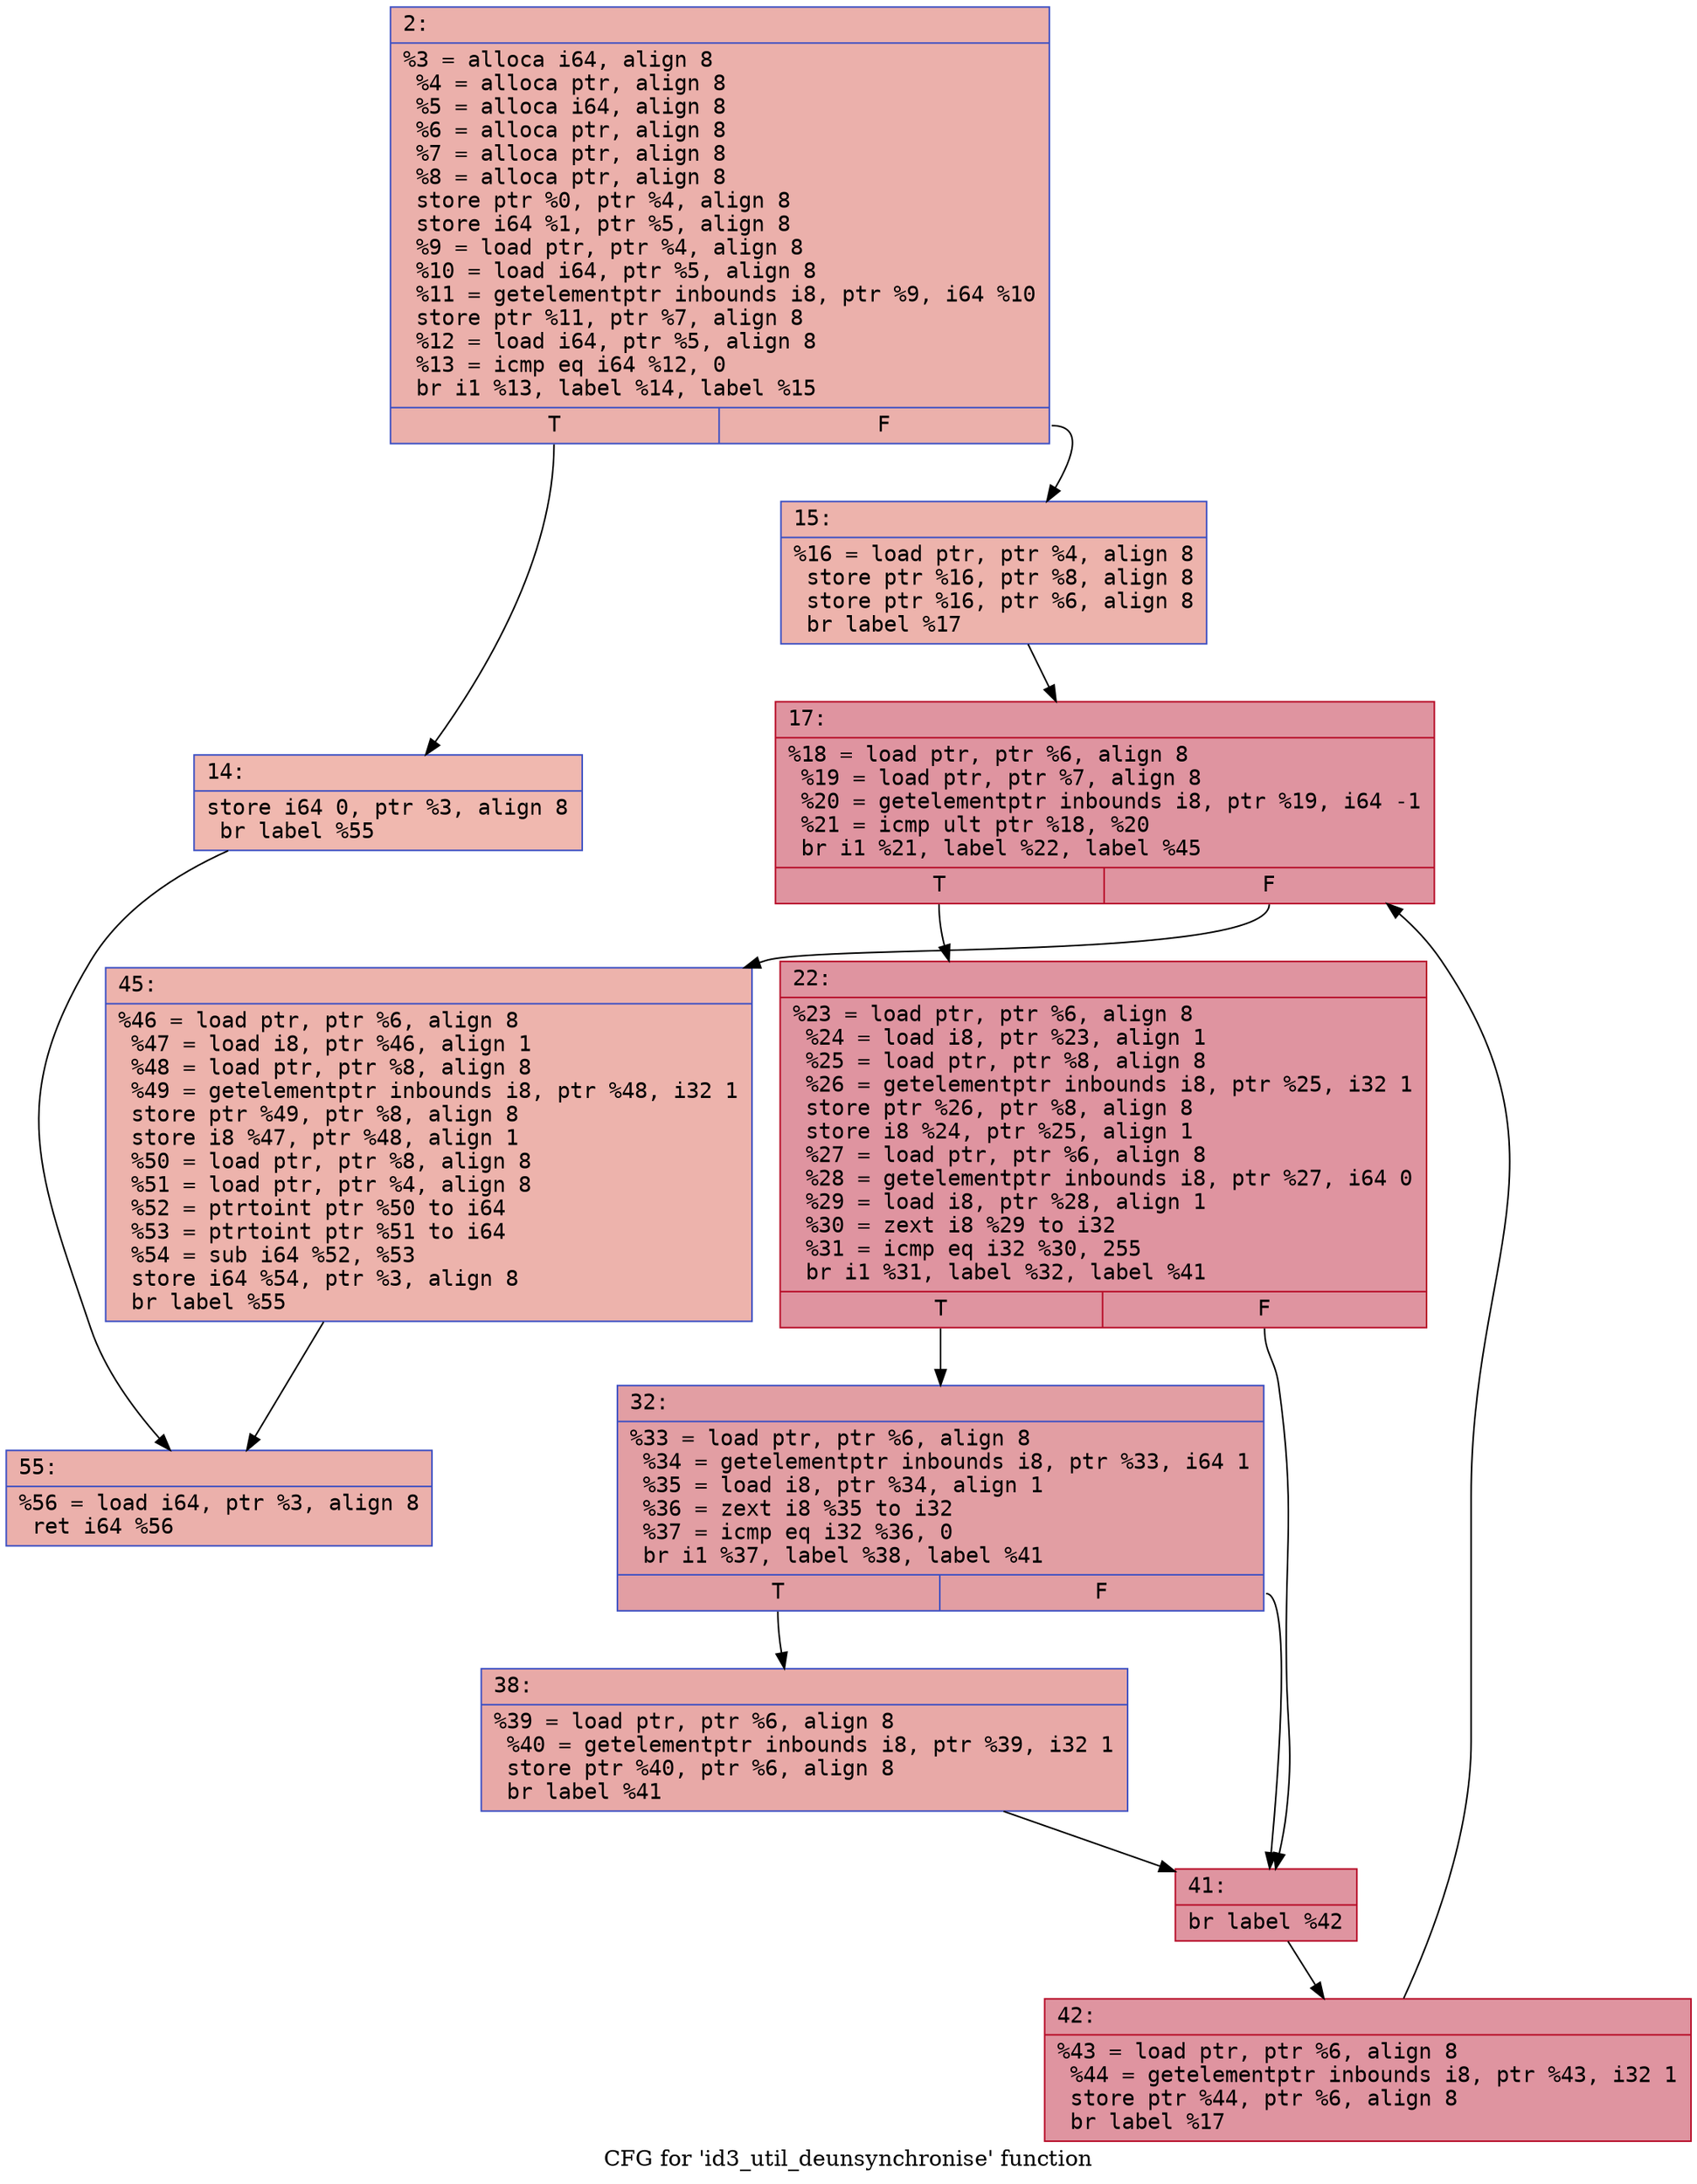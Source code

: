 digraph "CFG for 'id3_util_deunsynchronise' function" {
	label="CFG for 'id3_util_deunsynchronise' function";

	Node0x60000048a620 [shape=record,color="#3d50c3ff", style=filled, fillcolor="#d24b4070" fontname="Courier",label="{2:\l|  %3 = alloca i64, align 8\l  %4 = alloca ptr, align 8\l  %5 = alloca i64, align 8\l  %6 = alloca ptr, align 8\l  %7 = alloca ptr, align 8\l  %8 = alloca ptr, align 8\l  store ptr %0, ptr %4, align 8\l  store i64 %1, ptr %5, align 8\l  %9 = load ptr, ptr %4, align 8\l  %10 = load i64, ptr %5, align 8\l  %11 = getelementptr inbounds i8, ptr %9, i64 %10\l  store ptr %11, ptr %7, align 8\l  %12 = load i64, ptr %5, align 8\l  %13 = icmp eq i64 %12, 0\l  br i1 %13, label %14, label %15\l|{<s0>T|<s1>F}}"];
	Node0x60000048a620:s0 -> Node0x60000048a670[tooltip="2 -> 14\nProbability 37.50%" ];
	Node0x60000048a620:s1 -> Node0x60000048a6c0[tooltip="2 -> 15\nProbability 62.50%" ];
	Node0x60000048a670 [shape=record,color="#3d50c3ff", style=filled, fillcolor="#dc5d4a70" fontname="Courier",label="{14:\l|  store i64 0, ptr %3, align 8\l  br label %55\l}"];
	Node0x60000048a670 -> Node0x60000048a940[tooltip="14 -> 55\nProbability 100.00%" ];
	Node0x60000048a6c0 [shape=record,color="#3d50c3ff", style=filled, fillcolor="#d6524470" fontname="Courier",label="{15:\l|  %16 = load ptr, ptr %4, align 8\l  store ptr %16, ptr %8, align 8\l  store ptr %16, ptr %6, align 8\l  br label %17\l}"];
	Node0x60000048a6c0 -> Node0x60000048a710[tooltip="15 -> 17\nProbability 100.00%" ];
	Node0x60000048a710 [shape=record,color="#b70d28ff", style=filled, fillcolor="#b70d2870" fontname="Courier",label="{17:\l|  %18 = load ptr, ptr %6, align 8\l  %19 = load ptr, ptr %7, align 8\l  %20 = getelementptr inbounds i8, ptr %19, i64 -1\l  %21 = icmp ult ptr %18, %20\l  br i1 %21, label %22, label %45\l|{<s0>T|<s1>F}}"];
	Node0x60000048a710:s0 -> Node0x60000048a760[tooltip="17 -> 22\nProbability 96.88%" ];
	Node0x60000048a710:s1 -> Node0x60000048a8f0[tooltip="17 -> 45\nProbability 3.12%" ];
	Node0x60000048a760 [shape=record,color="#b70d28ff", style=filled, fillcolor="#b70d2870" fontname="Courier",label="{22:\l|  %23 = load ptr, ptr %6, align 8\l  %24 = load i8, ptr %23, align 1\l  %25 = load ptr, ptr %8, align 8\l  %26 = getelementptr inbounds i8, ptr %25, i32 1\l  store ptr %26, ptr %8, align 8\l  store i8 %24, ptr %25, align 1\l  %27 = load ptr, ptr %6, align 8\l  %28 = getelementptr inbounds i8, ptr %27, i64 0\l  %29 = load i8, ptr %28, align 1\l  %30 = zext i8 %29 to i32\l  %31 = icmp eq i32 %30, 255\l  br i1 %31, label %32, label %41\l|{<s0>T|<s1>F}}"];
	Node0x60000048a760:s0 -> Node0x60000048a7b0[tooltip="22 -> 32\nProbability 50.00%" ];
	Node0x60000048a760:s1 -> Node0x60000048a850[tooltip="22 -> 41\nProbability 50.00%" ];
	Node0x60000048a7b0 [shape=record,color="#3d50c3ff", style=filled, fillcolor="#be242e70" fontname="Courier",label="{32:\l|  %33 = load ptr, ptr %6, align 8\l  %34 = getelementptr inbounds i8, ptr %33, i64 1\l  %35 = load i8, ptr %34, align 1\l  %36 = zext i8 %35 to i32\l  %37 = icmp eq i32 %36, 0\l  br i1 %37, label %38, label %41\l|{<s0>T|<s1>F}}"];
	Node0x60000048a7b0:s0 -> Node0x60000048a800[tooltip="32 -> 38\nProbability 37.50%" ];
	Node0x60000048a7b0:s1 -> Node0x60000048a850[tooltip="32 -> 41\nProbability 62.50%" ];
	Node0x60000048a800 [shape=record,color="#3d50c3ff", style=filled, fillcolor="#ca3b3770" fontname="Courier",label="{38:\l|  %39 = load ptr, ptr %6, align 8\l  %40 = getelementptr inbounds i8, ptr %39, i32 1\l  store ptr %40, ptr %6, align 8\l  br label %41\l}"];
	Node0x60000048a800 -> Node0x60000048a850[tooltip="38 -> 41\nProbability 100.00%" ];
	Node0x60000048a850 [shape=record,color="#b70d28ff", style=filled, fillcolor="#b70d2870" fontname="Courier",label="{41:\l|  br label %42\l}"];
	Node0x60000048a850 -> Node0x60000048a8a0[tooltip="41 -> 42\nProbability 100.00%" ];
	Node0x60000048a8a0 [shape=record,color="#b70d28ff", style=filled, fillcolor="#b70d2870" fontname="Courier",label="{42:\l|  %43 = load ptr, ptr %6, align 8\l  %44 = getelementptr inbounds i8, ptr %43, i32 1\l  store ptr %44, ptr %6, align 8\l  br label %17\l}"];
	Node0x60000048a8a0 -> Node0x60000048a710[tooltip="42 -> 17\nProbability 100.00%" ];
	Node0x60000048a8f0 [shape=record,color="#3d50c3ff", style=filled, fillcolor="#d6524470" fontname="Courier",label="{45:\l|  %46 = load ptr, ptr %6, align 8\l  %47 = load i8, ptr %46, align 1\l  %48 = load ptr, ptr %8, align 8\l  %49 = getelementptr inbounds i8, ptr %48, i32 1\l  store ptr %49, ptr %8, align 8\l  store i8 %47, ptr %48, align 1\l  %50 = load ptr, ptr %8, align 8\l  %51 = load ptr, ptr %4, align 8\l  %52 = ptrtoint ptr %50 to i64\l  %53 = ptrtoint ptr %51 to i64\l  %54 = sub i64 %52, %53\l  store i64 %54, ptr %3, align 8\l  br label %55\l}"];
	Node0x60000048a8f0 -> Node0x60000048a940[tooltip="45 -> 55\nProbability 100.00%" ];
	Node0x60000048a940 [shape=record,color="#3d50c3ff", style=filled, fillcolor="#d24b4070" fontname="Courier",label="{55:\l|  %56 = load i64, ptr %3, align 8\l  ret i64 %56\l}"];
}
